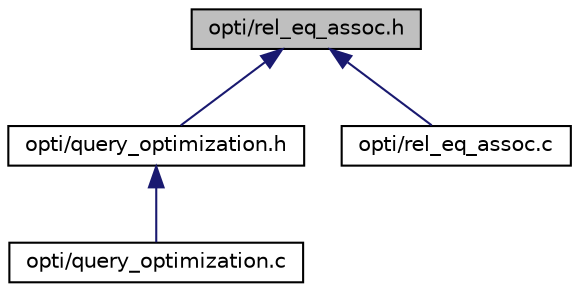 digraph "opti/rel_eq_assoc.h"
{
  bgcolor="transparent";
  edge [fontname="Helvetica",fontsize="10",labelfontname="Helvetica",labelfontsize="10"];
  node [fontname="Helvetica",fontsize="10",shape=record];
  Node1 [label="opti/rel_eq_assoc.h",height=0.2,width=0.4,color="black", fillcolor="grey75", style="filled" fontcolor="black"];
  Node1 -> Node2 [dir="back",color="midnightblue",fontsize="10",style="solid",fontname="Helvetica"];
  Node2 [label="opti/query_optimization.h",height=0.2,width=0.4,color="black",URL="$query__optimization_8h.html"];
  Node2 -> Node3 [dir="back",color="midnightblue",fontsize="10",style="solid",fontname="Helvetica"];
  Node3 [label="opti/query_optimization.c",height=0.2,width=0.4,color="black",URL="$query__optimization_8c.html"];
  Node1 -> Node4 [dir="back",color="midnightblue",fontsize="10",style="solid",fontname="Helvetica"];
  Node4 [label="opti/rel_eq_assoc.c",height=0.2,width=0.4,color="black",URL="$rel__eq__assoc_8c.html"];
}
